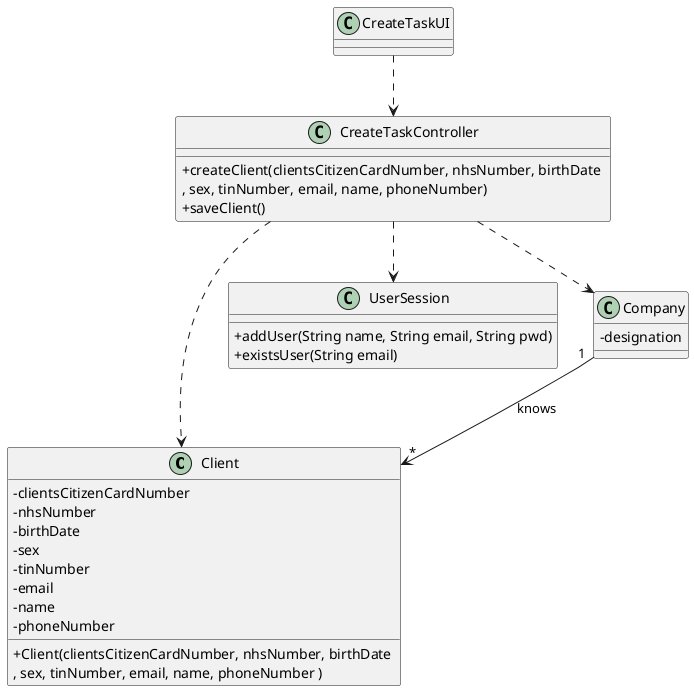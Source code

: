 @startuml
skinparam classAttributeIconSize 0

class Client {
-clientsCitizenCardNumber
-nhsNumber
-birthDate
-sex
-tinNumber
-email
-name
-phoneNumber
+Client(clientsCitizenCardNumber, nhsNumber, birthDate \n, sex, tinNumber, email, name, phoneNumber )
}

class UserSession{
+addUser(String name, String email, String pwd)
+existsUser(String email)
}



class Company {
-designation
}





class CreateTaskController {
  +createClient(clientsCitizenCardNumber, nhsNumber, birthDate \n, sex, tinNumber, email, name, phoneNumber)
  +saveClient()
}

class CreateTaskUI {

}

CreateTaskUI ..> CreateTaskController
CreateTaskController ..> Company
CreateTaskController ..> Client
CreateTaskController ..> UserSession
'/Client ..> UserSession'/
Company "1" --> "*" Client : knows


@enduml